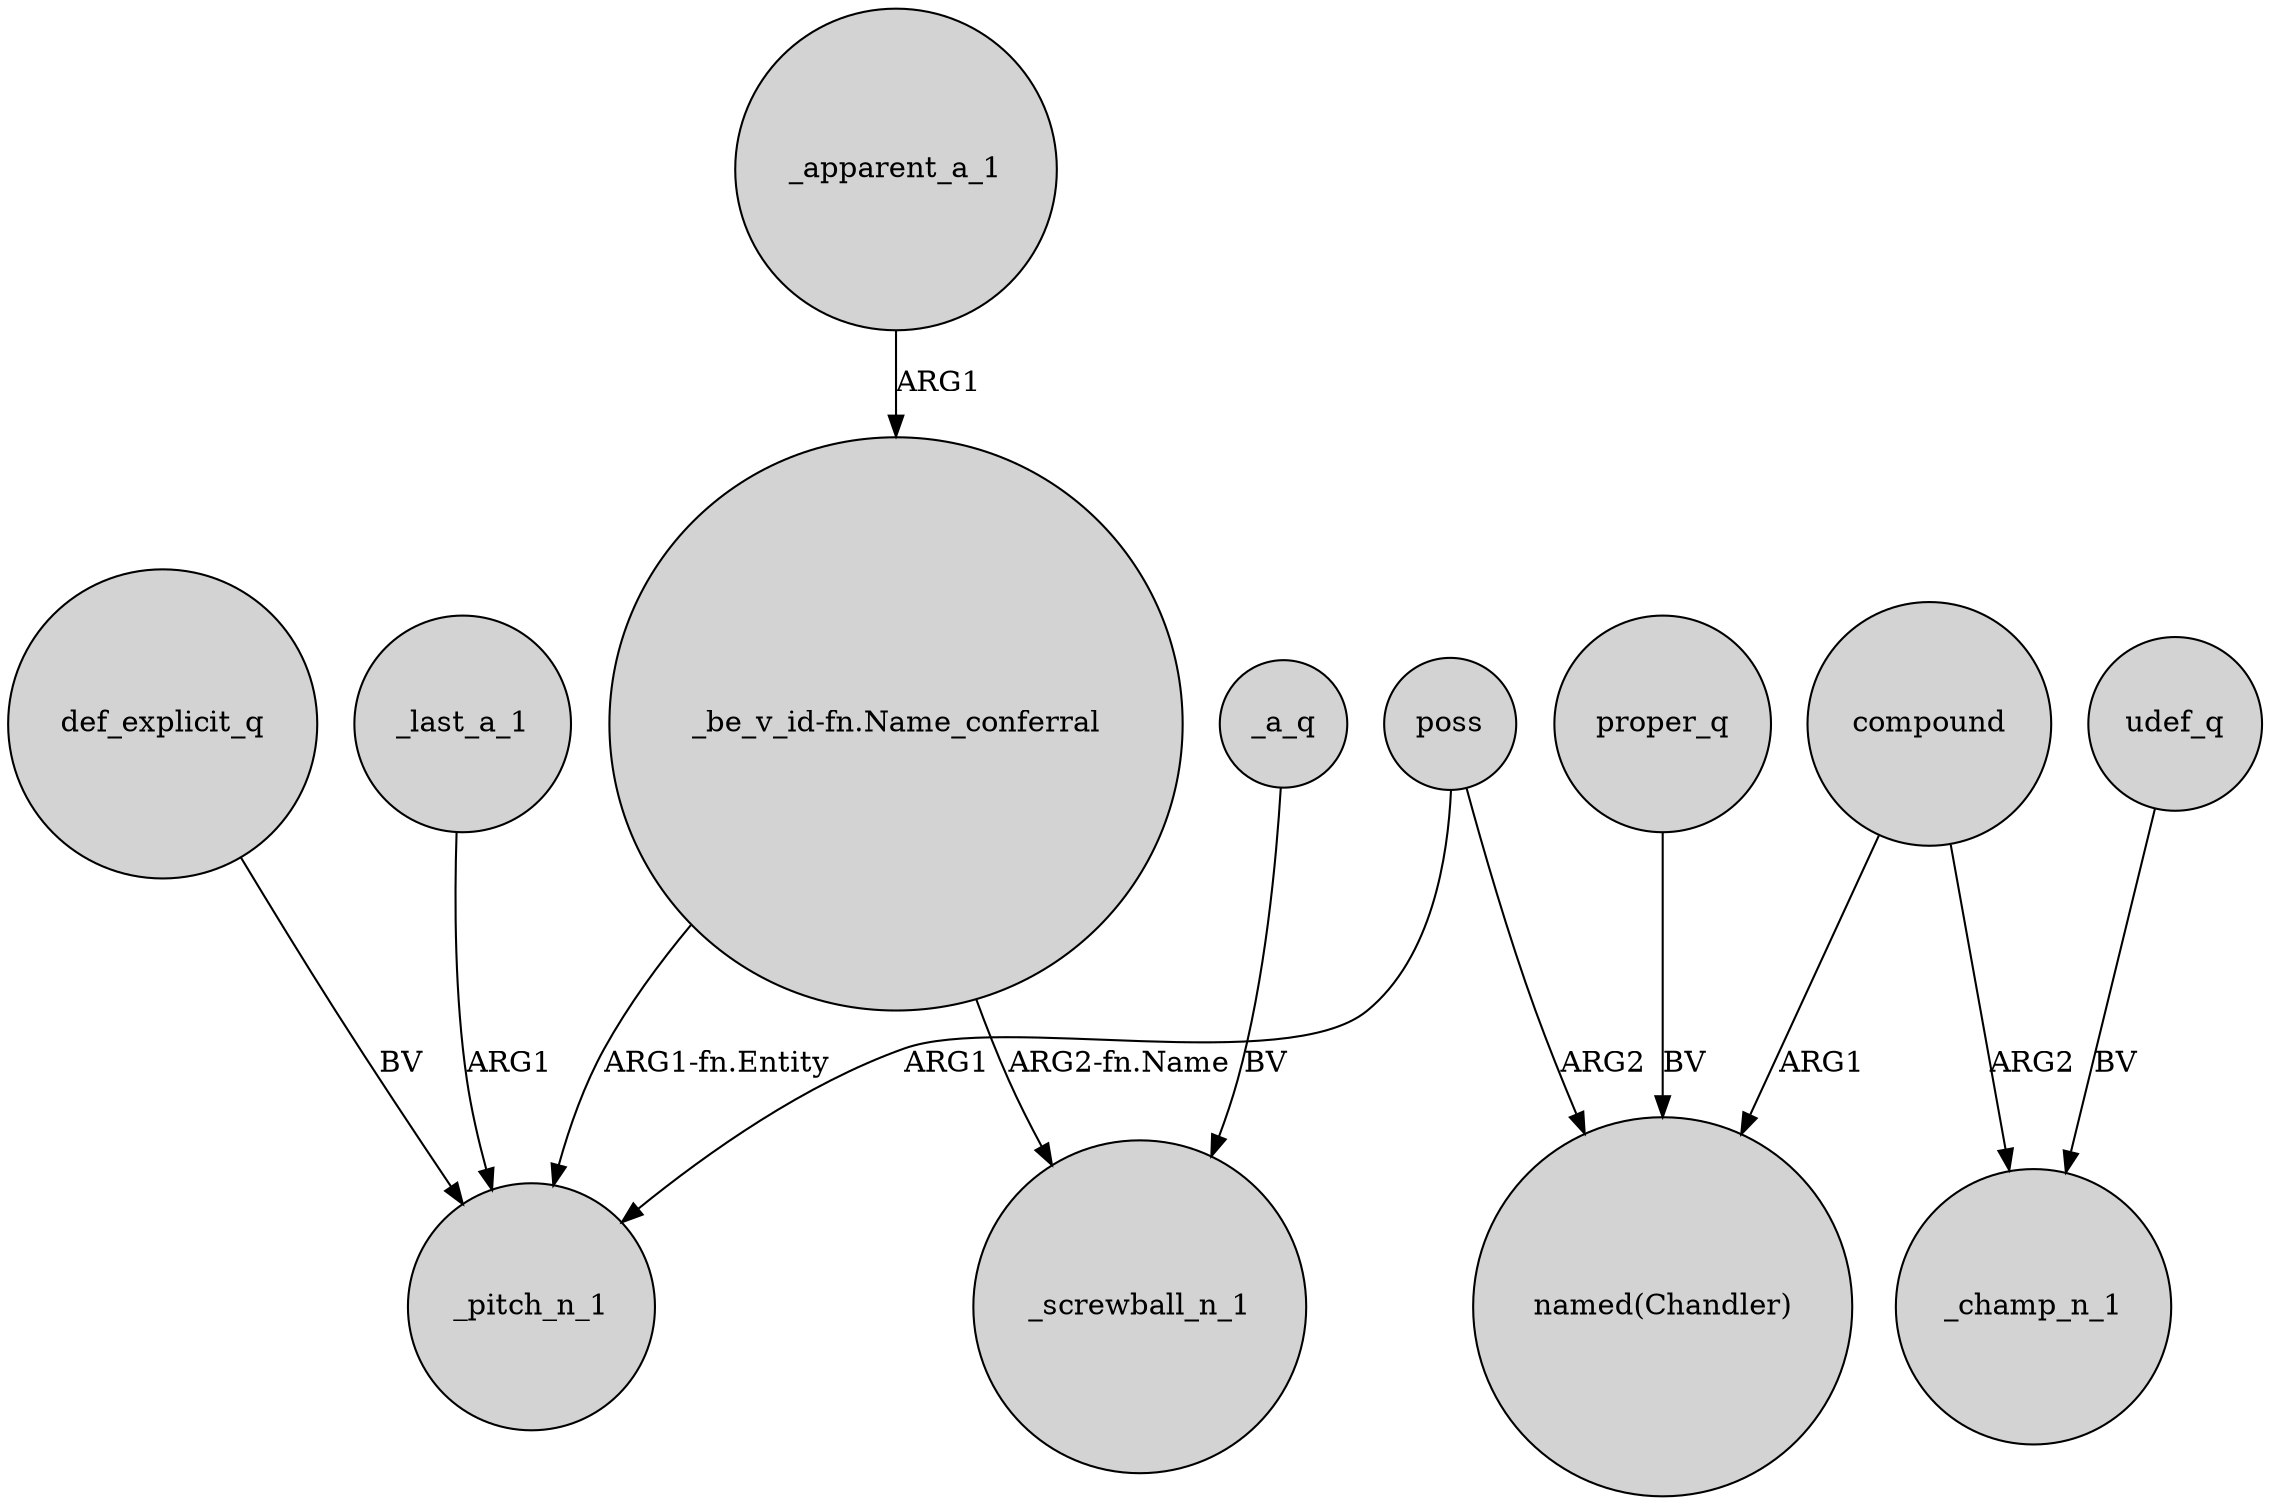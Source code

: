 digraph {
	node [shape=circle style=filled]
	"_be_v_id-fn.Name_conferral" -> _pitch_n_1 [label="ARG1-fn.Entity"]
	udef_q -> _champ_n_1 [label=BV]
	_a_q -> _screwball_n_1 [label=BV]
	proper_q -> "named(Chandler)" [label=BV]
	def_explicit_q -> _pitch_n_1 [label=BV]
	"_be_v_id-fn.Name_conferral" -> _screwball_n_1 [label="ARG2-fn.Name"]
	_apparent_a_1 -> "_be_v_id-fn.Name_conferral" [label=ARG1]
	_last_a_1 -> _pitch_n_1 [label=ARG1]
	poss -> _pitch_n_1 [label=ARG1]
	compound -> "named(Chandler)" [label=ARG1]
	poss -> "named(Chandler)" [label=ARG2]
	compound -> _champ_n_1 [label=ARG2]
}
